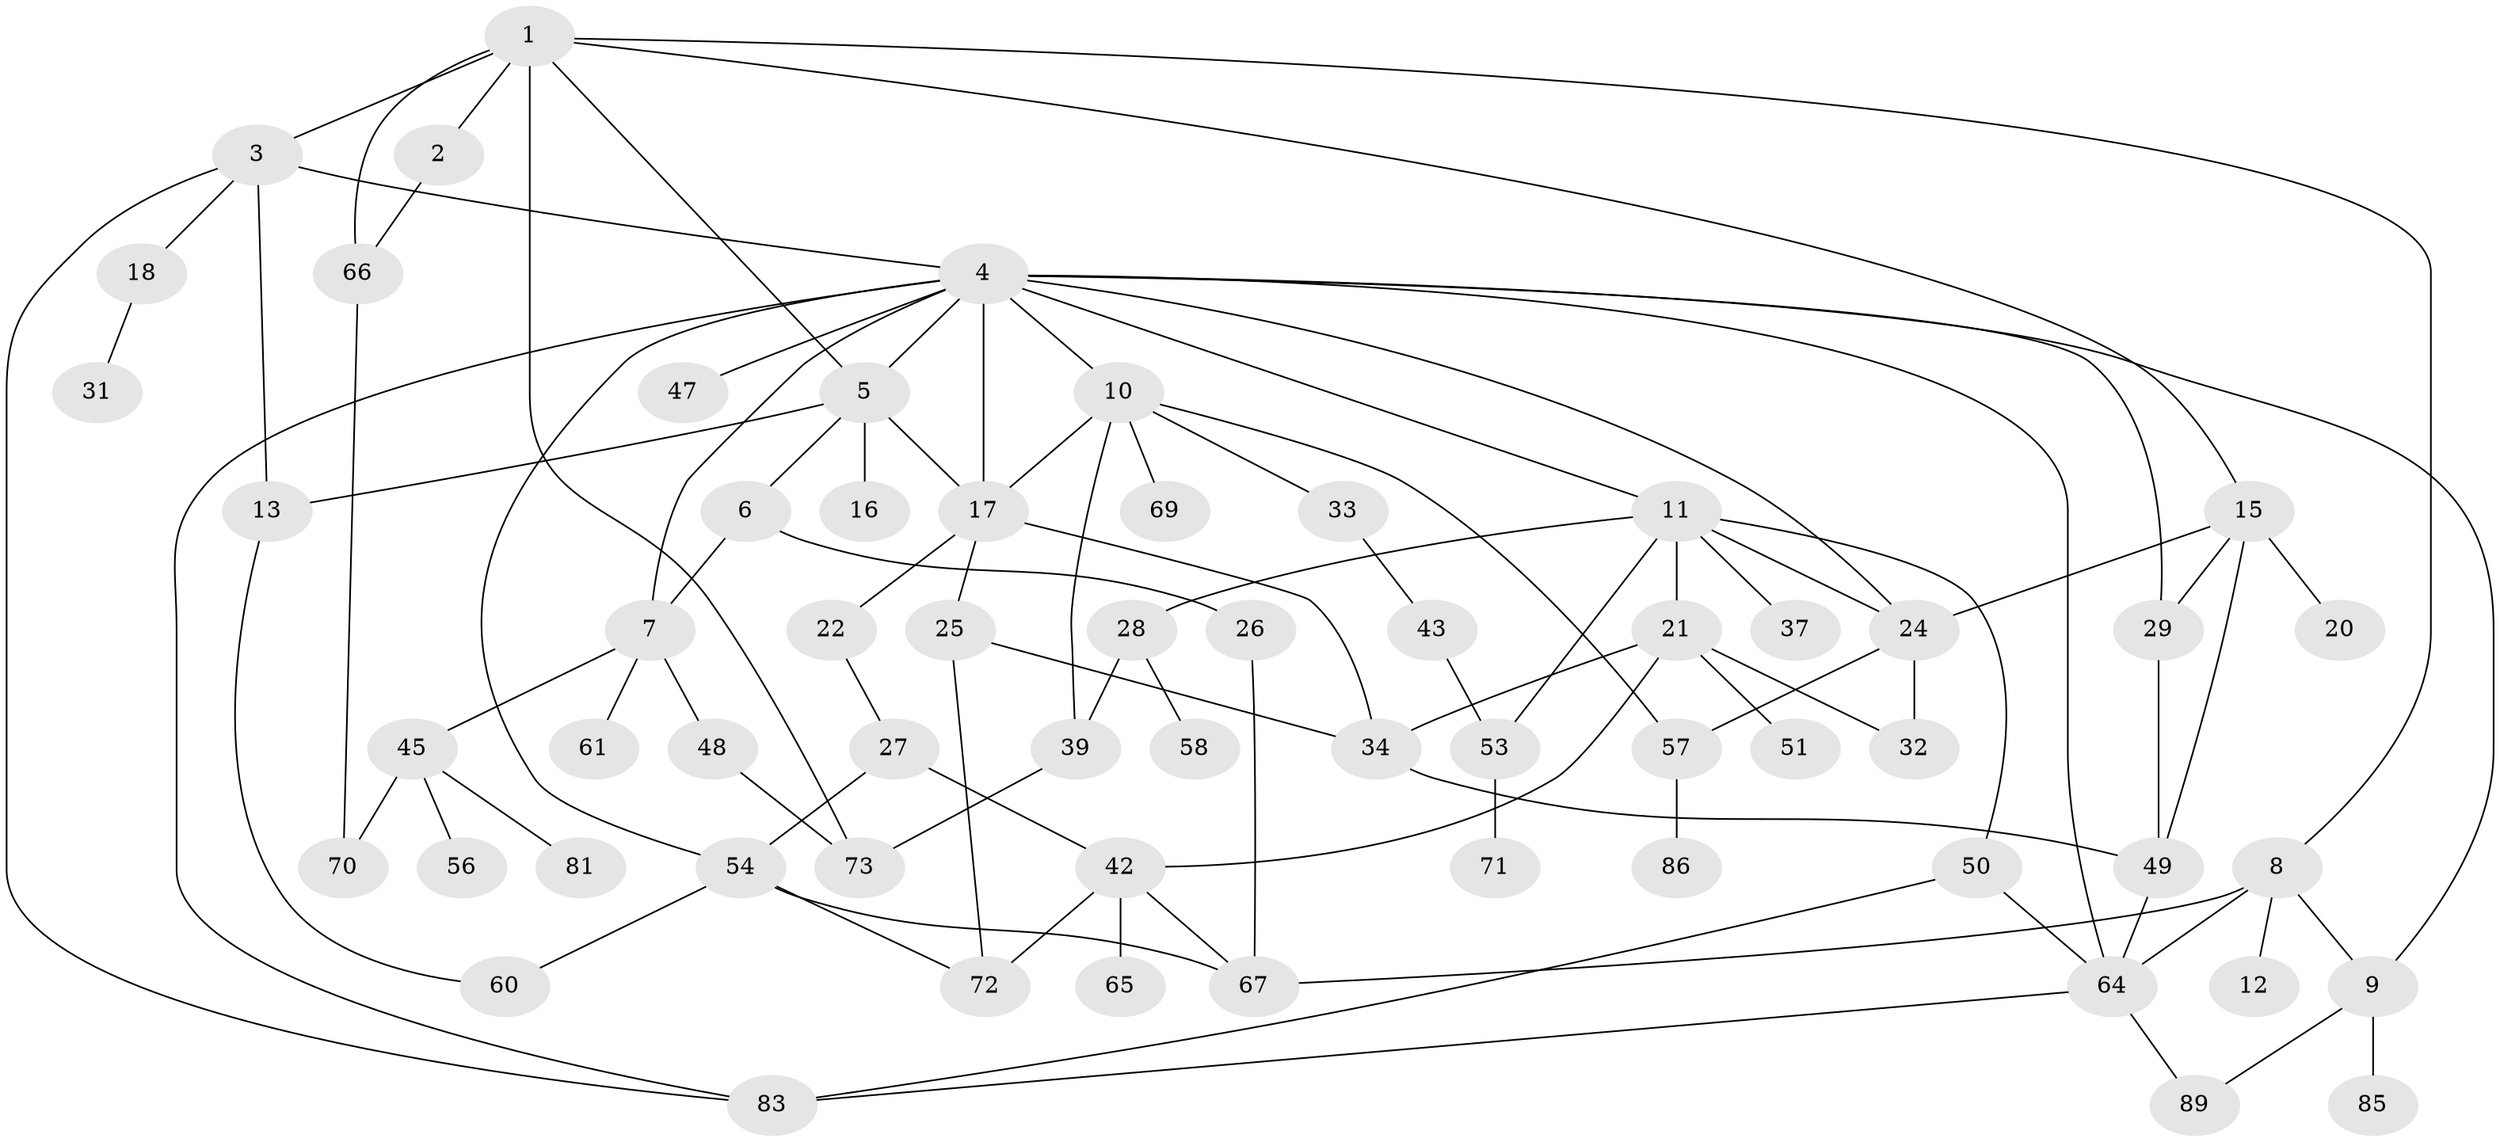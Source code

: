 // original degree distribution, {8: 0.010309278350515464, 2: 0.28865979381443296, 6: 0.05154639175257732, 14: 0.010309278350515464, 4: 0.10309278350515463, 5: 0.061855670103092786, 3: 0.20618556701030927, 1: 0.26804123711340205}
// Generated by graph-tools (version 1.1) at 2025/10/02/27/25 16:10:56]
// undirected, 61 vertices, 96 edges
graph export_dot {
graph [start="1"]
  node [color=gray90,style=filled];
  1 [super="+19"];
  2;
  3 [super="+38"];
  4 [super="+77"];
  5 [super="+36"];
  6 [super="+14"];
  7 [super="+23"];
  8 [super="+40"];
  9 [super="+55"];
  10 [super="+44"];
  11 [super="+41"];
  12;
  13;
  15 [super="+80"];
  16;
  17 [super="+90"];
  18;
  20;
  21 [super="+35"];
  22;
  24 [super="+88"];
  25 [super="+63"];
  26 [super="+93"];
  27;
  28 [super="+30"];
  29 [super="+74"];
  31;
  32 [super="+87"];
  33 [super="+59"];
  34 [super="+52"];
  37;
  39;
  42 [super="+46"];
  43;
  45 [super="+97"];
  47 [super="+75"];
  48 [super="+79"];
  49 [super="+78"];
  50 [super="+96"];
  51 [super="+68"];
  53 [super="+62"];
  54 [super="+82"];
  56;
  57;
  58;
  60 [super="+76"];
  61;
  64 [super="+91"];
  65;
  66 [super="+84"];
  67;
  69;
  70;
  71;
  72;
  73 [super="+95"];
  81;
  83 [super="+94"];
  85;
  86;
  89 [super="+92"];
  1 -- 2;
  1 -- 3;
  1 -- 5;
  1 -- 8;
  1 -- 15;
  1 -- 66;
  1 -- 73;
  2 -- 66;
  3 -- 4;
  3 -- 13;
  3 -- 18;
  3 -- 83;
  4 -- 7;
  4 -- 10;
  4 -- 11;
  4 -- 24;
  4 -- 47;
  4 -- 64;
  4 -- 83;
  4 -- 17;
  4 -- 5;
  4 -- 9;
  4 -- 29;
  4 -- 54;
  5 -- 6;
  5 -- 16;
  5 -- 17;
  5 -- 13;
  6 -- 26;
  6 -- 7;
  7 -- 45;
  7 -- 48;
  7 -- 61;
  8 -- 9;
  8 -- 12;
  8 -- 67;
  8 -- 64;
  9 -- 89;
  9 -- 85;
  10 -- 33;
  10 -- 69;
  10 -- 57;
  10 -- 39;
  10 -- 17;
  11 -- 21;
  11 -- 28;
  11 -- 37;
  11 -- 24;
  11 -- 50;
  11 -- 53;
  13 -- 60;
  15 -- 20;
  15 -- 29;
  15 -- 49;
  15 -- 24;
  17 -- 22;
  17 -- 25;
  17 -- 34;
  18 -- 31;
  21 -- 51;
  21 -- 42;
  21 -- 34;
  21 -- 32;
  22 -- 27;
  24 -- 32;
  24 -- 57;
  25 -- 72;
  25 -- 34;
  26 -- 67;
  27 -- 42;
  27 -- 54;
  28 -- 58;
  28 -- 39;
  29 -- 49;
  33 -- 43;
  34 -- 49;
  39 -- 73;
  42 -- 72;
  42 -- 65;
  42 -- 67;
  43 -- 53;
  45 -- 56;
  45 -- 70;
  45 -- 81;
  48 -- 73;
  49 -- 64;
  50 -- 64;
  50 -- 83;
  53 -- 71;
  54 -- 60;
  54 -- 72;
  54 -- 67;
  57 -- 86;
  64 -- 89;
  64 -- 83;
  66 -- 70;
}
